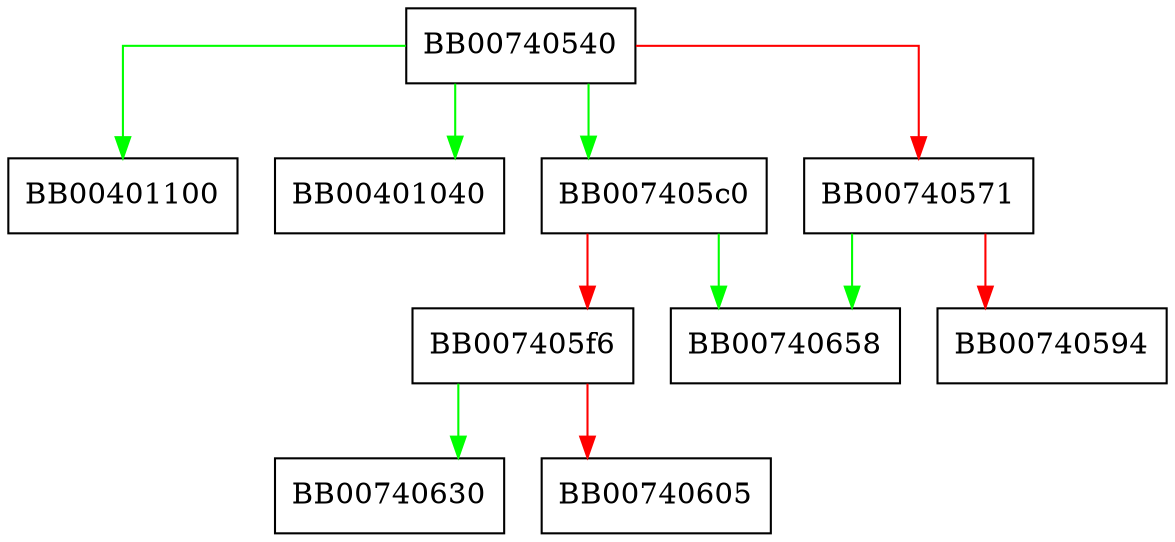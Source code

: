 digraph dlfcn_name_converter {
  node [shape="box"];
  graph [splines=ortho];
  BB00740540 -> BB00401100 [color="green"];
  BB00740540 -> BB00401040 [color="green"];
  BB00740540 -> BB007405c0 [color="green"];
  BB00740540 -> BB00740571 [color="red"];
  BB00740571 -> BB00740658 [color="green"];
  BB00740571 -> BB00740594 [color="red"];
  BB007405c0 -> BB00740658 [color="green"];
  BB007405c0 -> BB007405f6 [color="red"];
  BB007405f6 -> BB00740630 [color="green"];
  BB007405f6 -> BB00740605 [color="red"];
}